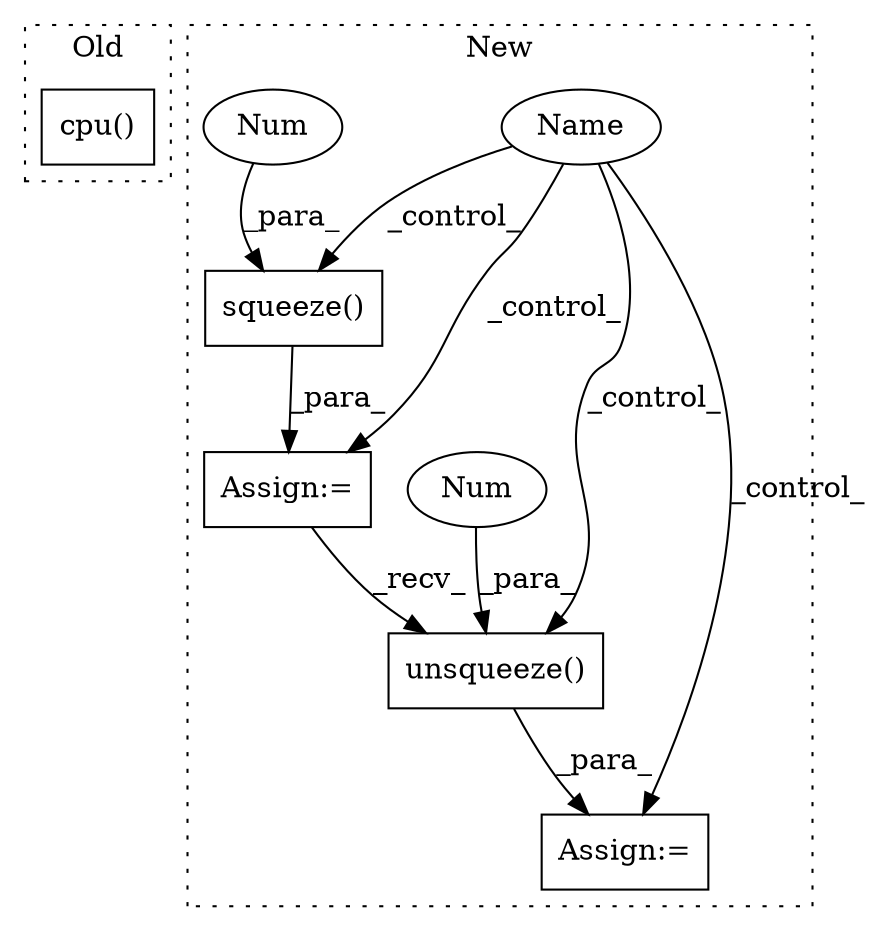 digraph G {
subgraph cluster0 {
1 [label="cpu()" a="75" s="6122" l="113" shape="box"];
label = "Old";
style="dotted";
}
subgraph cluster1 {
2 [label="unsqueeze()" a="75" s="7654,7844" l="189,1" shape="box"];
3 [label="Num" a="76" s="7843" l="1" shape="ellipse"];
4 [label="Assign:=" a="68" s="7651" l="3" shape="box"];
5 [label="Assign:=" a="68" s="7387" l="4" shape="box"];
6 [label="Name" a="87" s="7304" l="11" shape="ellipse"];
7 [label="squeeze()" a="75" s="7424,7454" l="29,1" shape="box"];
8 [label="Num" a="76" s="7453" l="1" shape="ellipse"];
label = "New";
style="dotted";
}
2 -> 4 [label="_para_"];
3 -> 2 [label="_para_"];
5 -> 2 [label="_recv_"];
6 -> 5 [label="_control_"];
6 -> 2 [label="_control_"];
6 -> 4 [label="_control_"];
6 -> 7 [label="_control_"];
7 -> 5 [label="_para_"];
8 -> 7 [label="_para_"];
}
